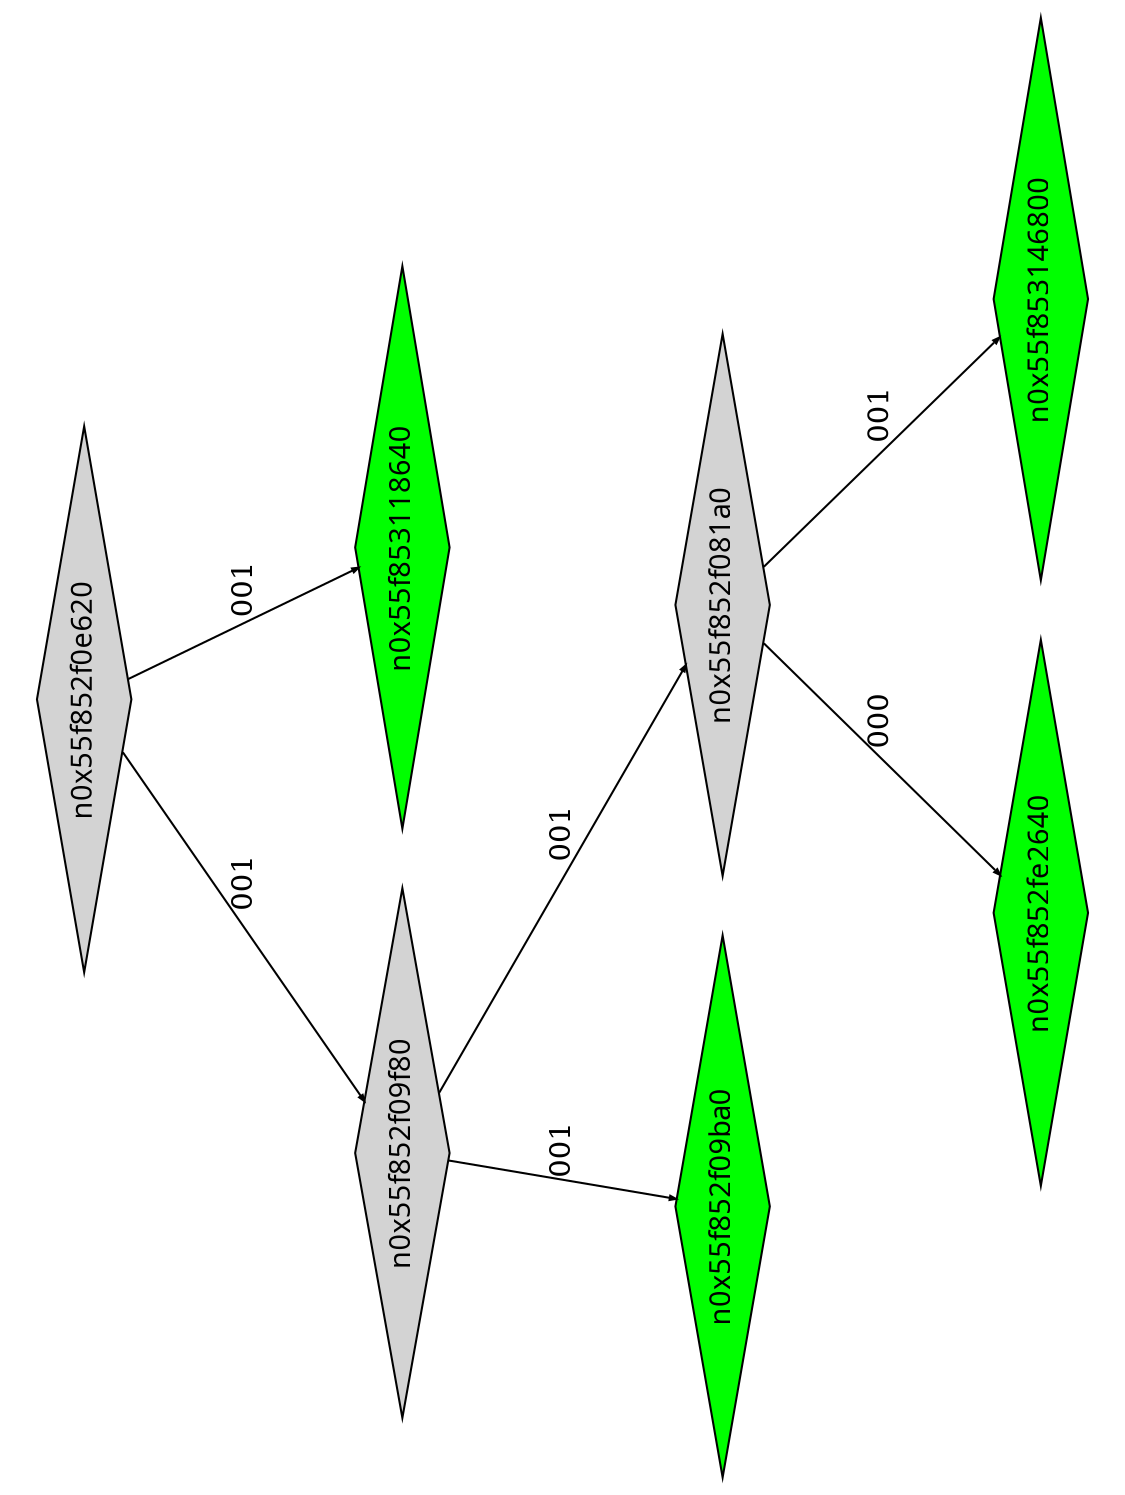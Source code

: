digraph G {
	size="10,7.5";
	ratio=fill;
	rotate=90;
	center = "true";
	node [style="filled",width=.1,height=.1,fontname="Terminus"]
	edge [arrowsize=.3]
	n0x55f852f0e620 [shape=diamond];
	n0x55f852f0e620 -> n0x55f852f09f80 [label=001];
	n0x55f852f0e620 -> n0x55f853118640 [label=001];
	n0x55f853118640 [shape=diamond,fillcolor=green];
	n0x55f852f09f80 [shape=diamond];
	n0x55f852f09f80 -> n0x55f852f09ba0 [label=001];
	n0x55f852f09f80 -> n0x55f852f081a0 [label=001];
	n0x55f852f081a0 [shape=diamond];
	n0x55f852f081a0 -> n0x55f852fe2640 [label=000];
	n0x55f852f081a0 -> n0x55f853146800 [label=001];
	n0x55f853146800 [shape=diamond,fillcolor=green];
	n0x55f852fe2640 [shape=diamond,fillcolor=green];
	n0x55f852f09ba0 [shape=diamond,fillcolor=green];
}
